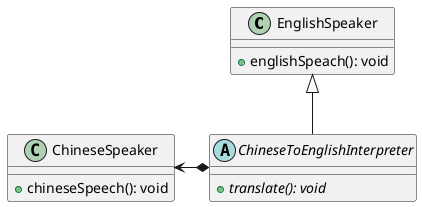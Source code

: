 @startuml
class EnglishSpeaker {
    + englishSpeach(): void
}

class ChineseSpeaker {
    + chineseSpeech(): void
}

abstract ChineseToEnglishInterpreter {
    + {abstract} translate(): void
}


EnglishSpeaker <|-- ChineseToEnglishInterpreter
ChineseSpeaker <-* ChineseToEnglishInterpreter

@enduml
